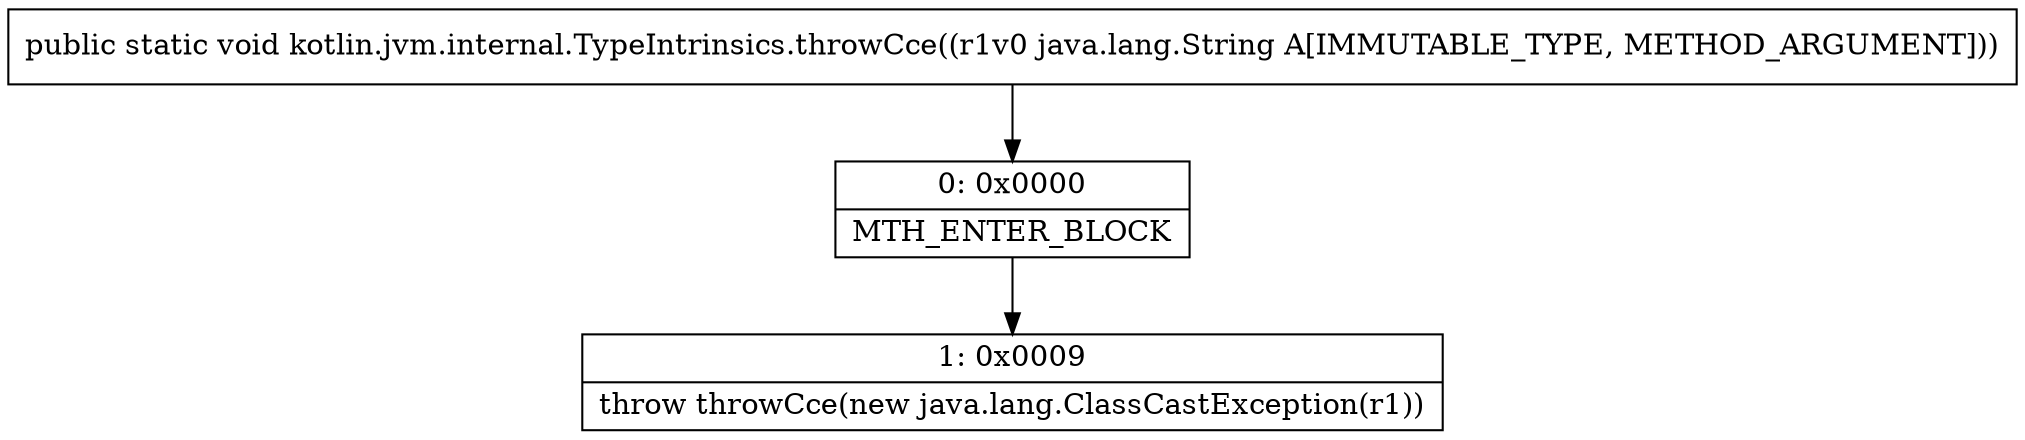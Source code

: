 digraph "CFG forkotlin.jvm.internal.TypeIntrinsics.throwCce(Ljava\/lang\/String;)V" {
Node_0 [shape=record,label="{0\:\ 0x0000|MTH_ENTER_BLOCK\l}"];
Node_1 [shape=record,label="{1\:\ 0x0009|throw throwCce(new java.lang.ClassCastException(r1))\l}"];
MethodNode[shape=record,label="{public static void kotlin.jvm.internal.TypeIntrinsics.throwCce((r1v0 java.lang.String A[IMMUTABLE_TYPE, METHOD_ARGUMENT])) }"];
MethodNode -> Node_0;
Node_0 -> Node_1;
}

